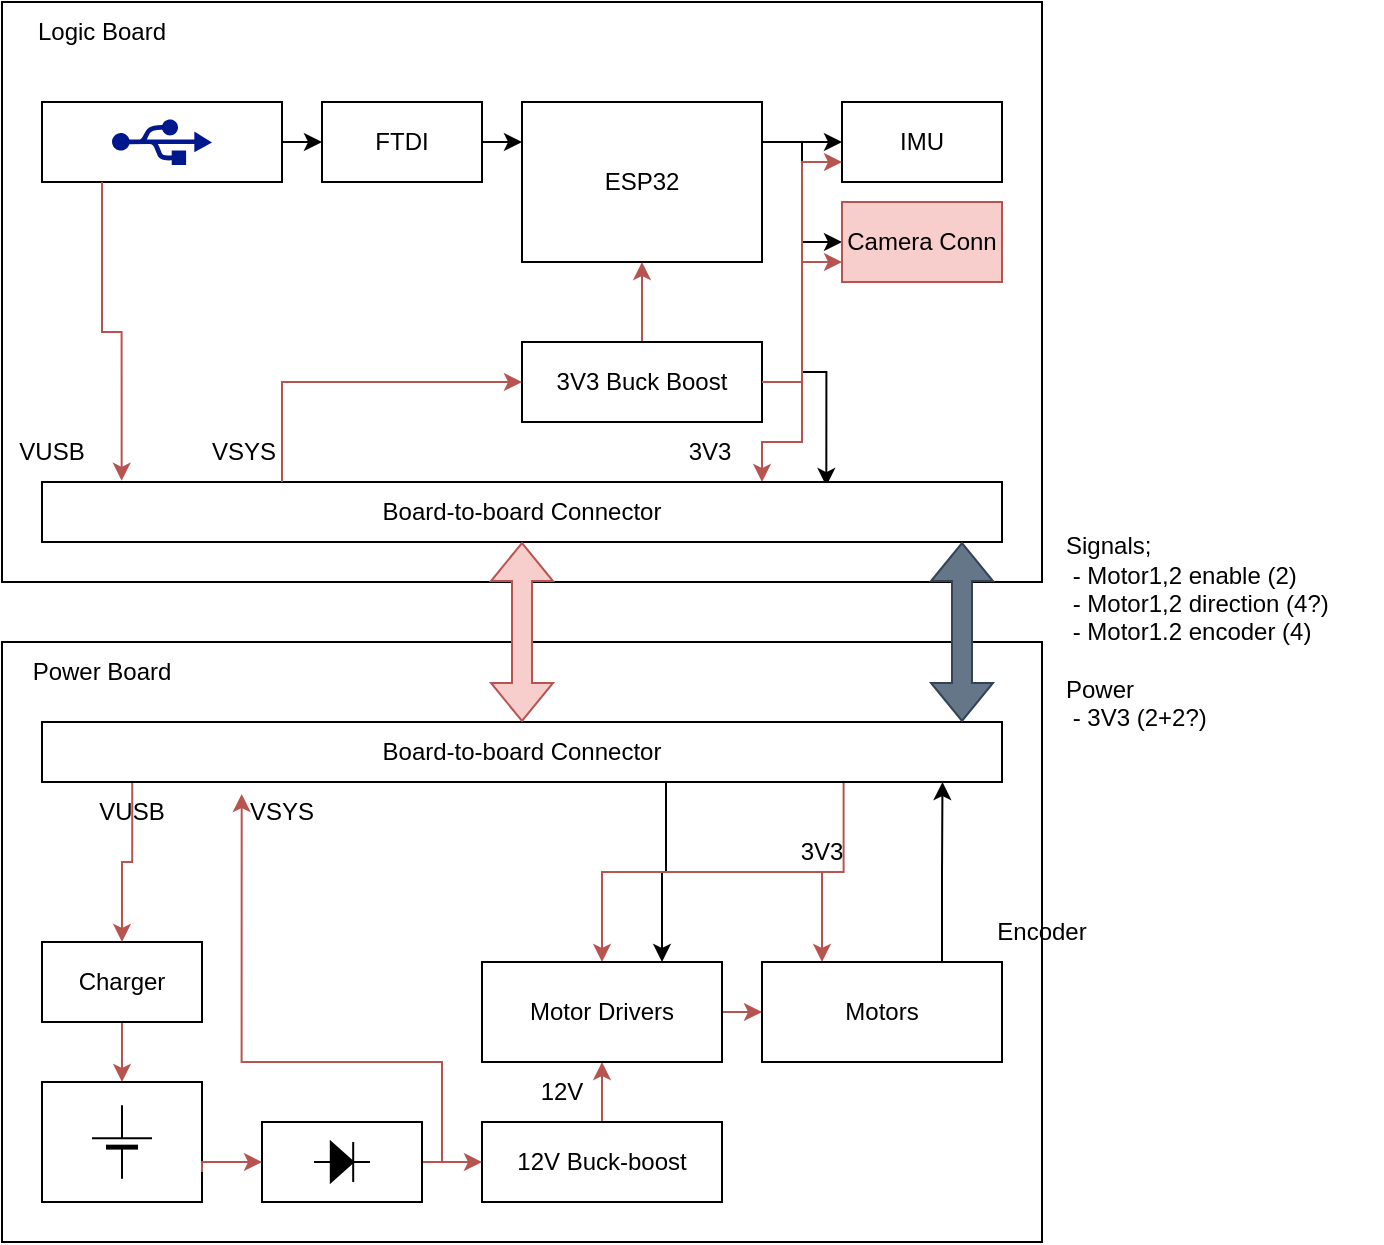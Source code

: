 <mxfile version="22.0.2" type="device">
  <diagram name="Page-1" id="jRyJNJpUdnoBj1okAn3X">
    <mxGraphModel dx="880" dy="532" grid="1" gridSize="10" guides="1" tooltips="1" connect="1" arrows="1" fold="1" page="1" pageScale="1" pageWidth="827" pageHeight="1169" math="0" shadow="0">
      <root>
        <mxCell id="0" />
        <mxCell id="1" parent="0" />
        <mxCell id="0VNuvYQkZyVs67DAKjYt-40" value="" style="rounded=0;whiteSpace=wrap;html=1;" parent="1" vertex="1">
          <mxGeometry x="60" y="110" width="520" height="290" as="geometry" />
        </mxCell>
        <mxCell id="0VNuvYQkZyVs67DAKjYt-28" style="edgeStyle=orthogonalEdgeStyle;rounded=0;orthogonalLoop=1;jettySize=auto;html=1;exitX=1;exitY=0.5;exitDx=0;exitDy=0;entryX=0;entryY=0.25;entryDx=0;entryDy=0;" parent="1" source="0VNuvYQkZyVs67DAKjYt-3" target="0VNuvYQkZyVs67DAKjYt-4" edge="1">
          <mxGeometry relative="1" as="geometry" />
        </mxCell>
        <mxCell id="0VNuvYQkZyVs67DAKjYt-3" value="FTDI" style="rounded=0;whiteSpace=wrap;html=1;" parent="1" vertex="1">
          <mxGeometry x="220" y="160" width="80" height="40" as="geometry" />
        </mxCell>
        <mxCell id="0VNuvYQkZyVs67DAKjYt-29" style="edgeStyle=orthogonalEdgeStyle;rounded=0;orthogonalLoop=1;jettySize=auto;html=1;exitX=1;exitY=0.25;exitDx=0;exitDy=0;entryX=0;entryY=0.5;entryDx=0;entryDy=0;" parent="1" source="0VNuvYQkZyVs67DAKjYt-4" target="0VNuvYQkZyVs67DAKjYt-5" edge="1">
          <mxGeometry relative="1" as="geometry" />
        </mxCell>
        <mxCell id="0VNuvYQkZyVs67DAKjYt-30" style="edgeStyle=orthogonalEdgeStyle;rounded=0;orthogonalLoop=1;jettySize=auto;html=1;exitX=1;exitY=0.25;exitDx=0;exitDy=0;entryX=0;entryY=0.5;entryDx=0;entryDy=0;" parent="1" source="0VNuvYQkZyVs67DAKjYt-4" target="0VNuvYQkZyVs67DAKjYt-6" edge="1">
          <mxGeometry relative="1" as="geometry" />
        </mxCell>
        <mxCell id="0VNuvYQkZyVs67DAKjYt-31" style="edgeStyle=orthogonalEdgeStyle;rounded=0;orthogonalLoop=1;jettySize=auto;html=1;exitX=1;exitY=0.25;exitDx=0;exitDy=0;entryX=0.817;entryY=0.067;entryDx=0;entryDy=0;entryPerimeter=0;" parent="1" source="0VNuvYQkZyVs67DAKjYt-4" target="0VNuvYQkZyVs67DAKjYt-42" edge="1">
          <mxGeometry relative="1" as="geometry">
            <mxPoint x="480" y="320" as="targetPoint" />
          </mxGeometry>
        </mxCell>
        <mxCell id="0VNuvYQkZyVs67DAKjYt-4" value="ESP32" style="rounded=0;whiteSpace=wrap;html=1;" parent="1" vertex="1">
          <mxGeometry x="320" y="160" width="120" height="80" as="geometry" />
        </mxCell>
        <mxCell id="0VNuvYQkZyVs67DAKjYt-5" value="IMU" style="rounded=0;whiteSpace=wrap;html=1;" parent="1" vertex="1">
          <mxGeometry x="480" y="160" width="80" height="40" as="geometry" />
        </mxCell>
        <mxCell id="0VNuvYQkZyVs67DAKjYt-6" value="Camera Conn" style="rounded=0;whiteSpace=wrap;html=1;fillColor=#f8cecc;strokeColor=#b85450;" parent="1" vertex="1">
          <mxGeometry x="480" y="210" width="80" height="40" as="geometry" />
        </mxCell>
        <mxCell id="0VNuvYQkZyVs67DAKjYt-20" value="" style="group" parent="1" vertex="1" connectable="0">
          <mxGeometry x="80" y="160" width="120" height="40" as="geometry" />
        </mxCell>
        <mxCell id="0VNuvYQkZyVs67DAKjYt-2" value="" style="rounded=0;whiteSpace=wrap;html=1;" parent="0VNuvYQkZyVs67DAKjYt-20" vertex="1">
          <mxGeometry width="120" height="40" as="geometry" />
        </mxCell>
        <mxCell id="0VNuvYQkZyVs67DAKjYt-1" value="" style="sketch=0;aspect=fixed;pointerEvents=1;shadow=0;dashed=0;html=1;strokeColor=none;labelPosition=center;verticalLabelPosition=bottom;verticalAlign=top;align=center;fillColor=#00188D;shape=mxgraph.mscae.enterprise.usb;container=1;" parent="0VNuvYQkZyVs67DAKjYt-20" vertex="1">
          <mxGeometry x="35" y="8.5" width="50" height="23" as="geometry" />
        </mxCell>
        <mxCell id="0VNuvYQkZyVs67DAKjYt-32" style="edgeStyle=orthogonalEdgeStyle;rounded=0;orthogonalLoop=1;jettySize=auto;html=1;exitX=0.5;exitY=0;exitDx=0;exitDy=0;entryX=0.5;entryY=1;entryDx=0;entryDy=0;fillColor=#f8cecc;strokeColor=#b85450;" parent="1" source="0VNuvYQkZyVs67DAKjYt-22" target="0VNuvYQkZyVs67DAKjYt-4" edge="1">
          <mxGeometry relative="1" as="geometry" />
        </mxCell>
        <mxCell id="0VNuvYQkZyVs67DAKjYt-34" style="edgeStyle=orthogonalEdgeStyle;rounded=0;orthogonalLoop=1;jettySize=auto;html=1;exitX=1;exitY=0.5;exitDx=0;exitDy=0;entryX=0;entryY=0.75;entryDx=0;entryDy=0;fillColor=#f8cecc;strokeColor=#b85450;" parent="1" source="0VNuvYQkZyVs67DAKjYt-22" target="0VNuvYQkZyVs67DAKjYt-6" edge="1">
          <mxGeometry relative="1" as="geometry" />
        </mxCell>
        <mxCell id="0VNuvYQkZyVs67DAKjYt-35" style="edgeStyle=orthogonalEdgeStyle;rounded=0;orthogonalLoop=1;jettySize=auto;html=1;exitX=1;exitY=0.5;exitDx=0;exitDy=0;entryX=0;entryY=0.75;entryDx=0;entryDy=0;fillColor=#f8cecc;strokeColor=#b85450;" parent="1" source="0VNuvYQkZyVs67DAKjYt-22" target="0VNuvYQkZyVs67DAKjYt-5" edge="1">
          <mxGeometry relative="1" as="geometry" />
        </mxCell>
        <mxCell id="0VNuvYQkZyVs67DAKjYt-22" value="3V3 Buck Boost" style="rounded=0;whiteSpace=wrap;html=1;" parent="1" vertex="1">
          <mxGeometry x="320" y="280" width="120" height="40" as="geometry" />
        </mxCell>
        <mxCell id="0VNuvYQkZyVs67DAKjYt-27" style="edgeStyle=orthogonalEdgeStyle;rounded=0;orthogonalLoop=1;jettySize=auto;html=1;exitX=1;exitY=0.5;exitDx=0;exitDy=0;entryX=0;entryY=0.5;entryDx=0;entryDy=0;" parent="1" source="0VNuvYQkZyVs67DAKjYt-2" target="0VNuvYQkZyVs67DAKjYt-3" edge="1">
          <mxGeometry relative="1" as="geometry" />
        </mxCell>
        <mxCell id="0VNuvYQkZyVs67DAKjYt-33" style="edgeStyle=orthogonalEdgeStyle;rounded=0;orthogonalLoop=1;jettySize=auto;html=1;exitX=1;exitY=0.5;exitDx=0;exitDy=0;entryX=0.75;entryY=0;entryDx=0;entryDy=0;fillColor=#f8cecc;strokeColor=#b85450;" parent="1" source="0VNuvYQkZyVs67DAKjYt-22" target="0VNuvYQkZyVs67DAKjYt-42" edge="1">
          <mxGeometry relative="1" as="geometry">
            <mxPoint x="480" y="340.64" as="targetPoint" />
            <Array as="points">
              <mxPoint x="460" y="300" />
              <mxPoint x="460" y="330" />
              <mxPoint x="440" y="330" />
            </Array>
          </mxGeometry>
        </mxCell>
        <mxCell id="0VNuvYQkZyVs67DAKjYt-41" value="Logic Board" style="text;html=1;strokeColor=none;fillColor=none;align=center;verticalAlign=middle;whiteSpace=wrap;rounded=0;" parent="1" vertex="1">
          <mxGeometry x="60" y="110" width="100" height="30" as="geometry" />
        </mxCell>
        <mxCell id="0VNuvYQkZyVs67DAKjYt-42" value="Board-to-board Connector" style="rounded=0;whiteSpace=wrap;html=1;" parent="1" vertex="1">
          <mxGeometry x="80" y="350" width="480" height="30" as="geometry" />
        </mxCell>
        <mxCell id="0VNuvYQkZyVs67DAKjYt-43" style="edgeStyle=orthogonalEdgeStyle;rounded=0;orthogonalLoop=1;jettySize=auto;html=1;exitX=0.25;exitY=1;exitDx=0;exitDy=0;entryX=0.083;entryY=-0.02;entryDx=0;entryDy=0;entryPerimeter=0;fillColor=#f8cecc;strokeColor=#b85450;" parent="1" source="0VNuvYQkZyVs67DAKjYt-2" target="0VNuvYQkZyVs67DAKjYt-42" edge="1">
          <mxGeometry relative="1" as="geometry" />
        </mxCell>
        <mxCell id="0VNuvYQkZyVs67DAKjYt-46" value="VUSB" style="text;html=1;strokeColor=none;fillColor=none;align=center;verticalAlign=middle;whiteSpace=wrap;rounded=0;" parent="1" vertex="1">
          <mxGeometry x="60" y="320" width="50" height="30" as="geometry" />
        </mxCell>
        <mxCell id="0VNuvYQkZyVs67DAKjYt-48" value="VSYS" style="text;html=1;strokeColor=none;fillColor=none;align=center;verticalAlign=middle;whiteSpace=wrap;rounded=0;" parent="1" vertex="1">
          <mxGeometry x="146" y="320" width="70" height="30" as="geometry" />
        </mxCell>
        <mxCell id="0VNuvYQkZyVs67DAKjYt-49" value="3V3" style="text;html=1;strokeColor=none;fillColor=none;align=center;verticalAlign=middle;whiteSpace=wrap;rounded=0;" parent="1" vertex="1">
          <mxGeometry x="384" y="320" width="60" height="30" as="geometry" />
        </mxCell>
        <mxCell id="0VNuvYQkZyVs67DAKjYt-51" value="" style="rounded=0;whiteSpace=wrap;html=1;" parent="1" vertex="1">
          <mxGeometry x="60" y="430" width="520" height="300" as="geometry" />
        </mxCell>
        <mxCell id="0VNuvYQkZyVs67DAKjYt-60" style="edgeStyle=orthogonalEdgeStyle;rounded=0;orthogonalLoop=1;jettySize=auto;html=1;exitX=0.5;exitY=1;exitDx=0;exitDy=0;entryX=0.5;entryY=0;entryDx=0;entryDy=0;fillColor=#f8cecc;strokeColor=#b85450;" parent="1" source="0VNuvYQkZyVs67DAKjYt-61" target="0VNuvYQkZyVs67DAKjYt-73" edge="1">
          <mxGeometry relative="1" as="geometry" />
        </mxCell>
        <mxCell id="0VNuvYQkZyVs67DAKjYt-61" value="Charger" style="rounded=0;whiteSpace=wrap;html=1;" parent="1" vertex="1">
          <mxGeometry x="80" y="580" width="80" height="40" as="geometry" />
        </mxCell>
        <mxCell id="0VNuvYQkZyVs67DAKjYt-97" style="edgeStyle=orthogonalEdgeStyle;rounded=0;orthogonalLoop=1;jettySize=auto;html=1;exitX=0.5;exitY=0;exitDx=0;exitDy=0;entryX=0.5;entryY=1;entryDx=0;entryDy=0;fillColor=#f8cecc;strokeColor=#b85450;" parent="1" source="0VNuvYQkZyVs67DAKjYt-68" target="0VNuvYQkZyVs67DAKjYt-95" edge="1">
          <mxGeometry relative="1" as="geometry" />
        </mxCell>
        <mxCell id="0VNuvYQkZyVs67DAKjYt-68" value="12V Buck-boost" style="rounded=0;whiteSpace=wrap;html=1;" parent="1" vertex="1">
          <mxGeometry x="300" y="670" width="120" height="40" as="geometry" />
        </mxCell>
        <mxCell id="0VNuvYQkZyVs67DAKjYt-69" style="edgeStyle=orthogonalEdgeStyle;rounded=0;orthogonalLoop=1;jettySize=auto;html=1;exitX=1;exitY=0.5;exitDx=0;exitDy=0;entryX=0;entryY=0.5;entryDx=0;entryDy=0;fillColor=#f8cecc;strokeColor=#b85450;" parent="1" source="0VNuvYQkZyVs67DAKjYt-70" target="0VNuvYQkZyVs67DAKjYt-68" edge="1">
          <mxGeometry relative="1" as="geometry" />
        </mxCell>
        <mxCell id="0VNuvYQkZyVs67DAKjYt-70" value="" style="rounded=0;whiteSpace=wrap;html=1;" parent="1" vertex="1">
          <mxGeometry x="190" y="670" width="80" height="40" as="geometry" />
        </mxCell>
        <mxCell id="0VNuvYQkZyVs67DAKjYt-71" value="" style="pointerEvents=1;fillColor=strokeColor;verticalLabelPosition=bottom;shadow=0;dashed=0;align=center;html=1;verticalAlign=top;shape=mxgraph.electrical.diodes.diode;" parent="1" vertex="1">
          <mxGeometry x="216" y="680" width="28" height="20" as="geometry" />
        </mxCell>
        <mxCell id="0VNuvYQkZyVs67DAKjYt-72" value="" style="group" parent="1" vertex="1" connectable="0">
          <mxGeometry x="80" y="650" width="80" height="60" as="geometry" />
        </mxCell>
        <mxCell id="0VNuvYQkZyVs67DAKjYt-73" value="" style="rounded=0;whiteSpace=wrap;html=1;" parent="0VNuvYQkZyVs67DAKjYt-72" vertex="1">
          <mxGeometry width="80" height="60" as="geometry" />
        </mxCell>
        <mxCell id="0VNuvYQkZyVs67DAKjYt-74" value="" style="verticalLabelPosition=bottom;shadow=0;dashed=0;align=center;fillColor=strokeColor;html=1;verticalAlign=top;strokeWidth=1;shape=mxgraph.electrical.miscellaneous.monocell_battery;rotation=-90;container=1;" parent="0VNuvYQkZyVs67DAKjYt-72" vertex="1">
          <mxGeometry x="21.667" y="14.999" width="36.667" height="30" as="geometry" />
        </mxCell>
        <mxCell id="0VNuvYQkZyVs67DAKjYt-103" style="edgeStyle=orthogonalEdgeStyle;rounded=0;orthogonalLoop=1;jettySize=auto;html=1;exitX=0.65;exitY=0.933;exitDx=0;exitDy=0;entryX=0.75;entryY=0;entryDx=0;entryDy=0;exitPerimeter=0;" parent="1" source="0VNuvYQkZyVs67DAKjYt-88" target="0VNuvYQkZyVs67DAKjYt-95" edge="1">
          <mxGeometry relative="1" as="geometry">
            <mxPoint x="480" y="520" as="sourcePoint" />
          </mxGeometry>
        </mxCell>
        <mxCell id="0VNuvYQkZyVs67DAKjYt-79" style="edgeStyle=orthogonalEdgeStyle;rounded=0;orthogonalLoop=1;jettySize=auto;html=1;exitX=1;exitY=0.75;exitDx=0;exitDy=0;entryX=0;entryY=0.5;entryDx=0;entryDy=0;fillColor=#f8cecc;strokeColor=#b85450;" parent="1" source="0VNuvYQkZyVs67DAKjYt-73" target="0VNuvYQkZyVs67DAKjYt-70" edge="1">
          <mxGeometry relative="1" as="geometry">
            <Array as="points">
              <mxPoint x="160" y="690" />
            </Array>
          </mxGeometry>
        </mxCell>
        <mxCell id="0VNuvYQkZyVs67DAKjYt-80" value="Power Board" style="text;html=1;strokeColor=none;fillColor=none;align=center;verticalAlign=middle;whiteSpace=wrap;rounded=0;" parent="1" vertex="1">
          <mxGeometry x="60" y="430" width="100" height="30" as="geometry" />
        </mxCell>
        <mxCell id="0VNuvYQkZyVs67DAKjYt-82" style="edgeStyle=orthogonalEdgeStyle;rounded=0;orthogonalLoop=1;jettySize=auto;html=1;exitX=0.094;exitY=0.95;exitDx=0;exitDy=0;entryX=0.5;entryY=0;entryDx=0;entryDy=0;fillColor=#f8cecc;strokeColor=#b85450;exitPerimeter=0;" parent="1" source="0VNuvYQkZyVs67DAKjYt-88" target="0VNuvYQkZyVs67DAKjYt-61" edge="1">
          <mxGeometry relative="1" as="geometry">
            <mxPoint x="110" y="550" as="sourcePoint" />
            <mxPoint x="109.88" y="679.4" as="targetPoint" />
          </mxGeometry>
        </mxCell>
        <mxCell id="0VNuvYQkZyVs67DAKjYt-85" value="VUSB" style="text;html=1;strokeColor=none;fillColor=none;align=center;verticalAlign=middle;whiteSpace=wrap;rounded=0;" parent="1" vertex="1">
          <mxGeometry x="100" y="500" width="50" height="30" as="geometry" />
        </mxCell>
        <mxCell id="0VNuvYQkZyVs67DAKjYt-87" value="VSYS" style="text;html=1;strokeColor=none;fillColor=none;align=center;verticalAlign=middle;whiteSpace=wrap;rounded=0;" parent="1" vertex="1">
          <mxGeometry x="180" y="500" width="40" height="30" as="geometry" />
        </mxCell>
        <mxCell id="0VNuvYQkZyVs67DAKjYt-94" style="edgeStyle=orthogonalEdgeStyle;rounded=0;orthogonalLoop=1;jettySize=auto;html=1;exitX=0.208;exitY=1.2;exitDx=0;exitDy=0;fillColor=#f8cecc;strokeColor=#b85450;startArrow=classic;startFill=1;endArrow=none;endFill=0;exitPerimeter=0;" parent="1" source="0VNuvYQkZyVs67DAKjYt-88" edge="1">
          <mxGeometry relative="1" as="geometry">
            <mxPoint x="280" y="690" as="targetPoint" />
            <Array as="points">
              <mxPoint x="180" y="640" />
              <mxPoint x="280" y="640" />
            </Array>
          </mxGeometry>
        </mxCell>
        <mxCell id="0VNuvYQkZyVs67DAKjYt-98" style="edgeStyle=orthogonalEdgeStyle;rounded=0;orthogonalLoop=1;jettySize=auto;html=1;exitX=0.835;exitY=0.867;exitDx=0;exitDy=0;entryX=0.5;entryY=0;entryDx=0;entryDy=0;fillColor=#f8cecc;strokeColor=#b85450;exitPerimeter=0;" parent="1" source="0VNuvYQkZyVs67DAKjYt-88" target="0VNuvYQkZyVs67DAKjYt-95" edge="1">
          <mxGeometry relative="1" as="geometry">
            <mxPoint x="480" y="545" as="sourcePoint" />
          </mxGeometry>
        </mxCell>
        <mxCell id="0VNuvYQkZyVs67DAKjYt-106" style="edgeStyle=orthogonalEdgeStyle;rounded=0;orthogonalLoop=1;jettySize=auto;html=1;exitX=0;exitY=0.75;exitDx=0;exitDy=0;entryX=0.25;entryY=0;entryDx=0;entryDy=0;fillColor=#f8cecc;strokeColor=#b85450;" parent="1" target="0VNuvYQkZyVs67DAKjYt-96" edge="1">
          <mxGeometry relative="1" as="geometry">
            <Array as="points">
              <mxPoint x="470" y="545" />
            </Array>
            <mxPoint x="480" y="545" as="sourcePoint" />
          </mxGeometry>
        </mxCell>
        <mxCell id="0VNuvYQkZyVs67DAKjYt-88" value="Board-to-board Connector" style="rounded=0;whiteSpace=wrap;html=1;" parent="1" vertex="1">
          <mxGeometry x="80" y="470" width="480" height="30" as="geometry" />
        </mxCell>
        <mxCell id="0VNuvYQkZyVs67DAKjYt-92" value="" style="endArrow=classic;startArrow=classic;html=1;rounded=0;entryX=0.5;entryY=1;entryDx=0;entryDy=0;exitX=0.5;exitY=0;exitDx=0;exitDy=0;shape=flexArrow;fillColor=#f8cecc;strokeColor=#b85450;" parent="1" source="0VNuvYQkZyVs67DAKjYt-88" target="0VNuvYQkZyVs67DAKjYt-42" edge="1">
          <mxGeometry width="50" height="50" relative="1" as="geometry">
            <mxPoint x="320" y="450" as="sourcePoint" />
            <mxPoint x="370" y="400" as="targetPoint" />
          </mxGeometry>
        </mxCell>
        <mxCell id="0VNuvYQkZyVs67DAKjYt-93" value="" style="endArrow=classic;startArrow=classic;html=1;rounded=0;entryX=0.75;entryY=1;entryDx=0;entryDy=0;exitX=0.75;exitY=0;exitDx=0;exitDy=0;shape=flexArrow;fillColor=#647687;strokeColor=#314354;" parent="1" edge="1">
          <mxGeometry width="50" height="50" relative="1" as="geometry">
            <mxPoint x="540" y="470" as="sourcePoint" />
            <mxPoint x="540" y="380" as="targetPoint" />
          </mxGeometry>
        </mxCell>
        <mxCell id="0VNuvYQkZyVs67DAKjYt-101" style="edgeStyle=orthogonalEdgeStyle;rounded=0;orthogonalLoop=1;jettySize=auto;html=1;exitX=1;exitY=0.5;exitDx=0;exitDy=0;entryX=0;entryY=0.5;entryDx=0;entryDy=0;fillColor=#f8cecc;strokeColor=#b85450;" parent="1" source="0VNuvYQkZyVs67DAKjYt-95" target="0VNuvYQkZyVs67DAKjYt-96" edge="1">
          <mxGeometry relative="1" as="geometry" />
        </mxCell>
        <mxCell id="0VNuvYQkZyVs67DAKjYt-95" value="Motor Drivers" style="rounded=0;whiteSpace=wrap;html=1;" parent="1" vertex="1">
          <mxGeometry x="300" y="590" width="120" height="50" as="geometry" />
        </mxCell>
        <mxCell id="0VNuvYQkZyVs67DAKjYt-102" style="edgeStyle=orthogonalEdgeStyle;rounded=0;orthogonalLoop=1;jettySize=auto;html=1;exitX=0.75;exitY=0;exitDx=0;exitDy=0;entryX=0.938;entryY=1;entryDx=0;entryDy=0;entryPerimeter=0;" parent="1" source="0VNuvYQkZyVs67DAKjYt-96" target="0VNuvYQkZyVs67DAKjYt-88" edge="1">
          <mxGeometry relative="1" as="geometry">
            <mxPoint x="520" y="510" as="targetPoint" />
          </mxGeometry>
        </mxCell>
        <mxCell id="0VNuvYQkZyVs67DAKjYt-96" value="Motors" style="rounded=0;whiteSpace=wrap;html=1;" parent="1" vertex="1">
          <mxGeometry x="440" y="590" width="120" height="50" as="geometry" />
        </mxCell>
        <mxCell id="0VNuvYQkZyVs67DAKjYt-99" value="3V3" style="text;html=1;strokeColor=none;fillColor=none;align=center;verticalAlign=middle;whiteSpace=wrap;rounded=0;" parent="1" vertex="1">
          <mxGeometry x="440" y="520" width="60" height="30" as="geometry" />
        </mxCell>
        <mxCell id="0VNuvYQkZyVs67DAKjYt-100" value="12V" style="text;html=1;strokeColor=none;fillColor=none;align=center;verticalAlign=middle;whiteSpace=wrap;rounded=0;" parent="1" vertex="1">
          <mxGeometry x="310" y="640" width="60" height="30" as="geometry" />
        </mxCell>
        <mxCell id="0VNuvYQkZyVs67DAKjYt-105" value="Encoder" style="text;html=1;strokeColor=none;fillColor=none;align=center;verticalAlign=middle;whiteSpace=wrap;rounded=0;" parent="1" vertex="1">
          <mxGeometry x="550" y="560" width="60" height="30" as="geometry" />
        </mxCell>
        <mxCell id="0VNuvYQkZyVs67DAKjYt-108" value="Signals;&lt;br&gt;&lt;div style=&quot;&quot;&gt;&lt;span style=&quot;background-color: initial;&quot;&gt;&amp;nbsp;- Motor1,2 enable (2)&lt;/span&gt;&lt;/div&gt;&lt;div style=&quot;&quot;&gt;&amp;nbsp;- Motor1,2 direction (4?)&lt;/div&gt;&lt;div style=&quot;&quot;&gt;&amp;nbsp;- Motor1.2 encoder (4)&lt;br&gt;&lt;br&gt;Power&lt;br&gt;&amp;nbsp;- 3V3 (2+2?)&lt;/div&gt;" style="text;html=1;strokeColor=none;fillColor=none;align=left;verticalAlign=middle;whiteSpace=wrap;rounded=0;" parent="1" vertex="1">
          <mxGeometry x="590" y="350" width="160" height="150" as="geometry" />
        </mxCell>
        <mxCell id="ERTDOv8oAyO6VjLuavxQ-2" value="" style="endArrow=classic;html=1;rounded=0;exitX=0.25;exitY=0;exitDx=0;exitDy=0;entryX=0;entryY=0.5;entryDx=0;entryDy=0;fillColor=#f8cecc;strokeColor=#b85450;" edge="1" parent="1" source="0VNuvYQkZyVs67DAKjYt-42" target="0VNuvYQkZyVs67DAKjYt-22">
          <mxGeometry width="50" height="50" relative="1" as="geometry">
            <mxPoint x="290" y="390" as="sourcePoint" />
            <mxPoint x="340" y="340" as="targetPoint" />
            <Array as="points">
              <mxPoint x="200" y="300" />
            </Array>
          </mxGeometry>
        </mxCell>
      </root>
    </mxGraphModel>
  </diagram>
</mxfile>

